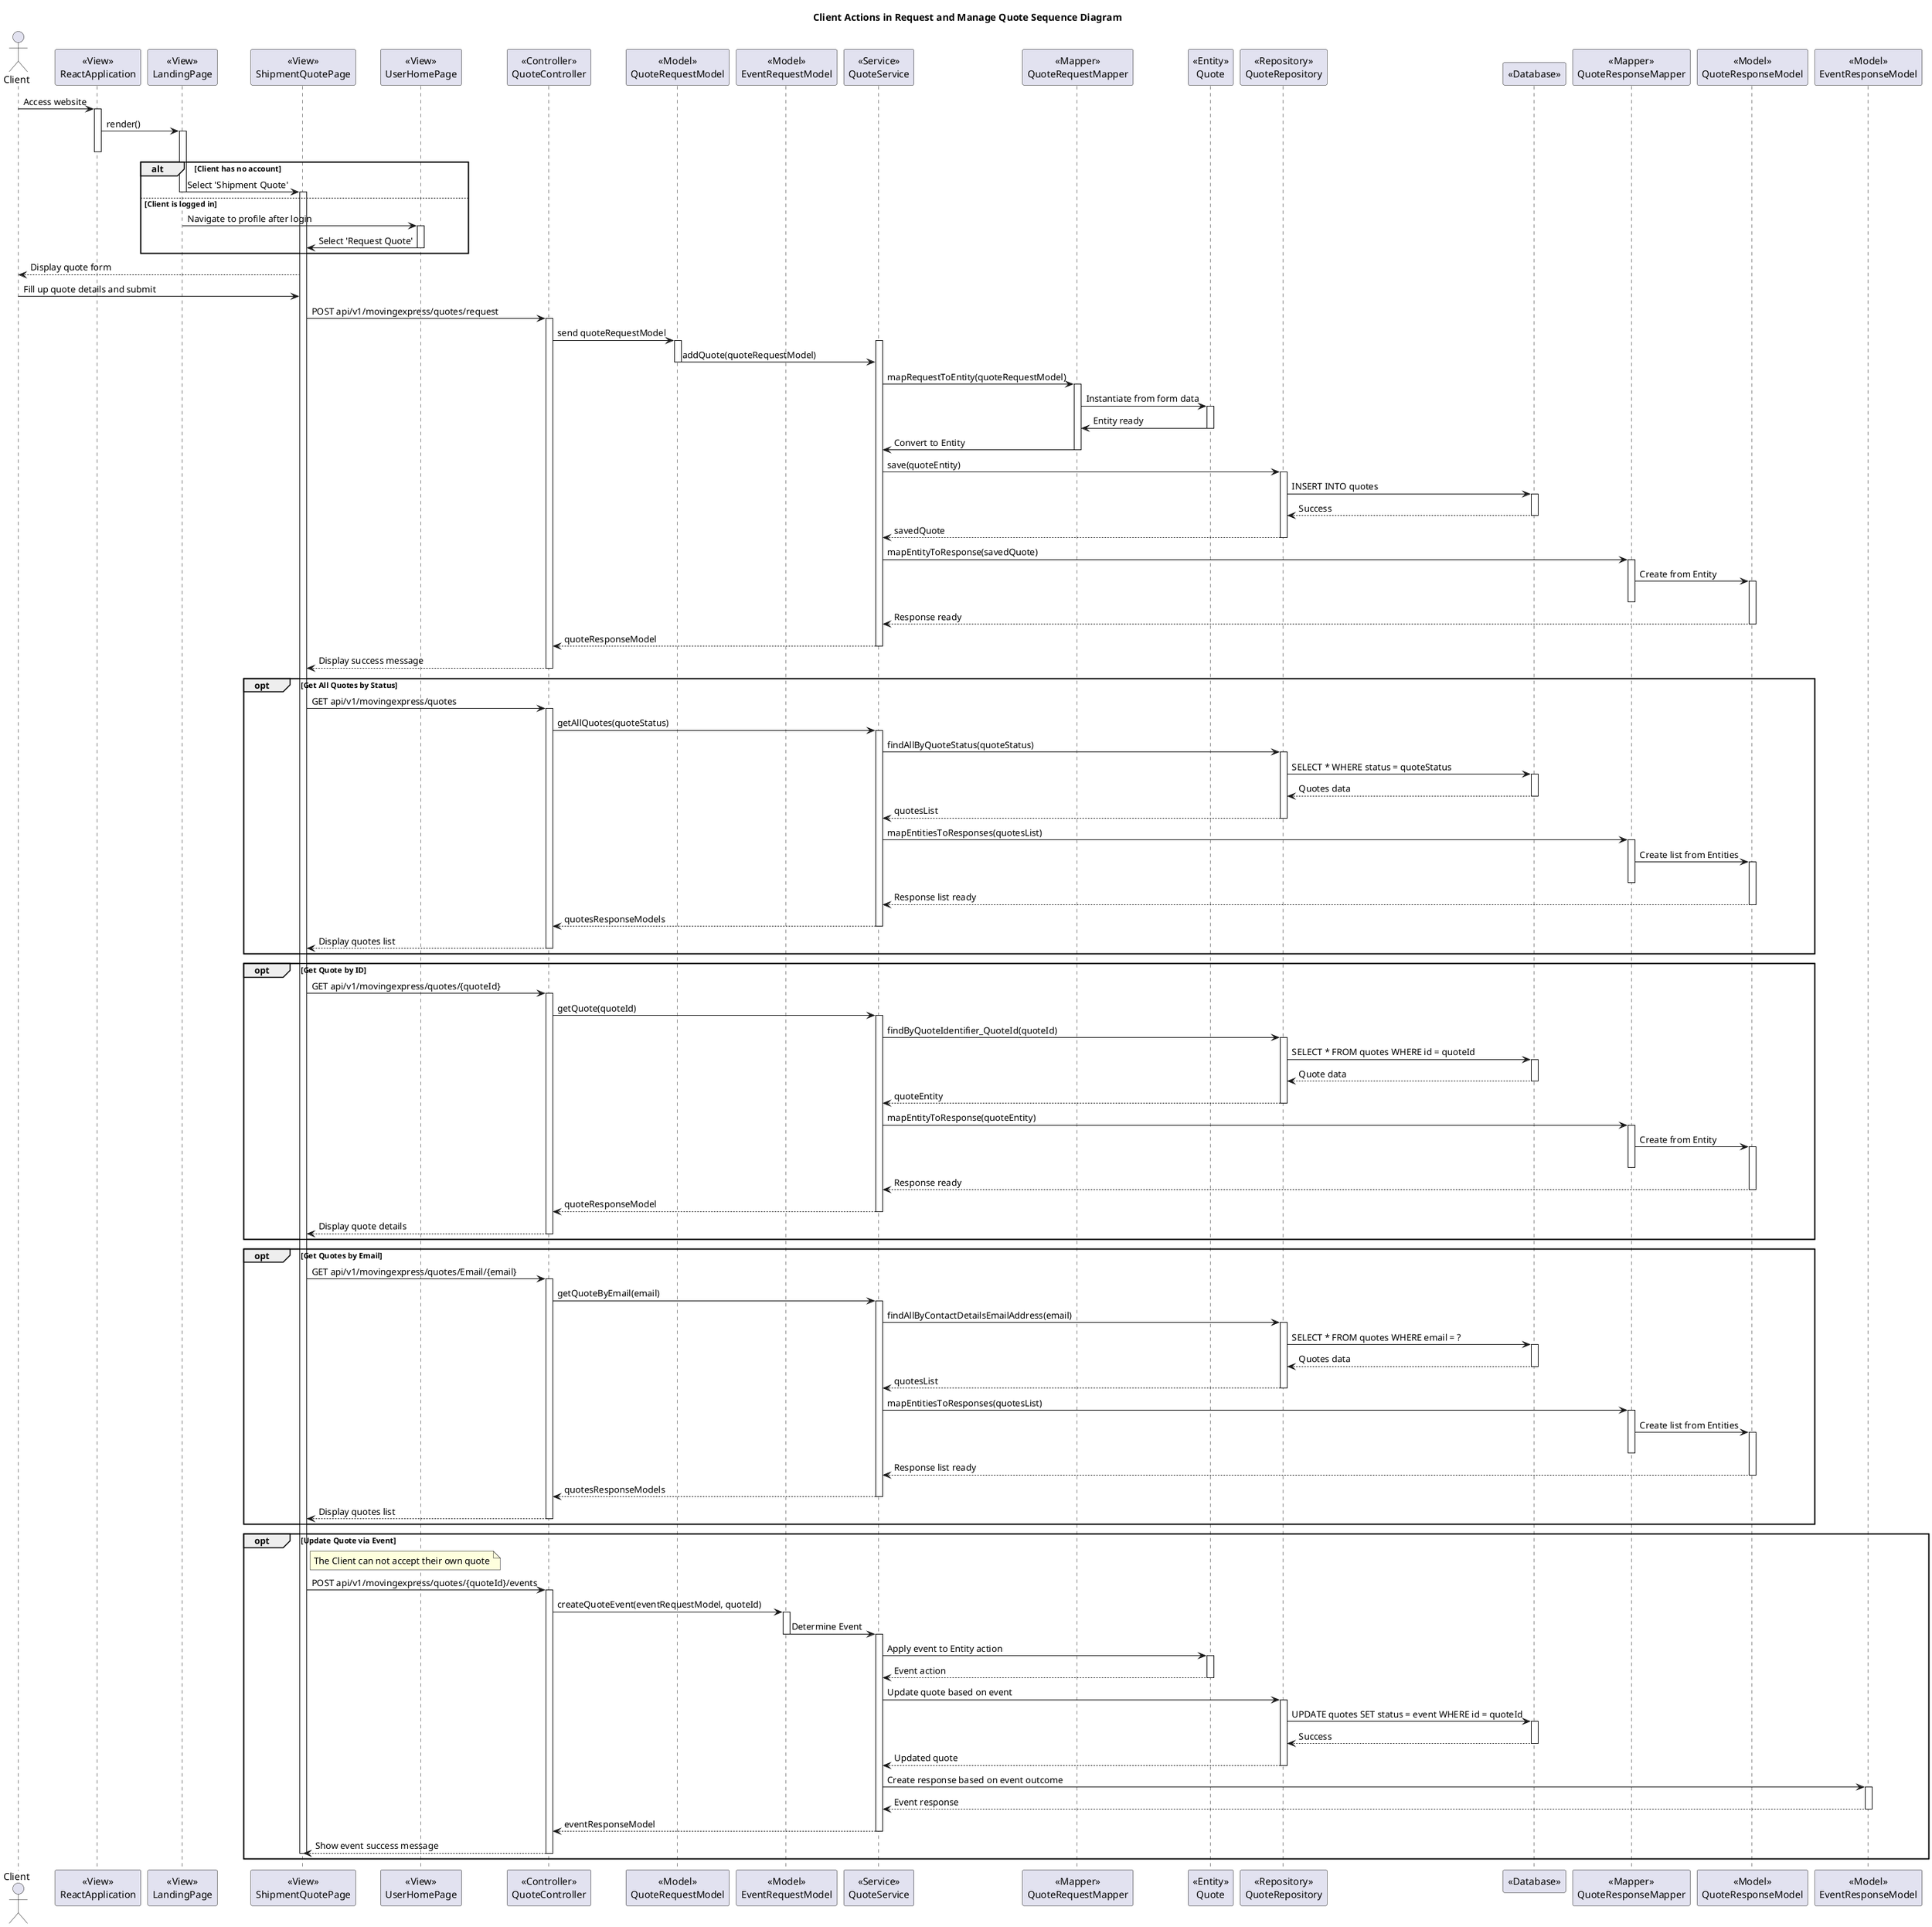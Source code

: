 @startuml
title Client Actions in Request and Manage Quote Sequence Diagram

actor Client

participant ReactApplication as "<<View>>\nReactApplication"
participant LandingPage as "<<View>>\nLandingPage"
participant ShipmentQuotePage as "<<View>>\nShipmentQuotePage"
participant UserHomePage as "<<View>>\nUserHomePage"
participant QuoteController as "<<Controller>>\nQuoteController"
participant QuoteRequestModel as "<<Model>>\nQuoteRequestModel"
participant EventRequestModel as "<<Model>>\nEventRequestModel"
participant QuoteService as "<<Service>>\nQuoteService"
participant QuoteRequestMapper as "<<Mapper>>\nQuoteRequestMapper"
participant QuoteEntity as "<<Entity>>\nQuote"
participant QuoteRepository as "<<Repository>>\nQuoteRepository"
participant Database as "<<Database>>"
participant QuoteResponseMapper as "<<Mapper>>\nQuoteResponseMapper"
participant QuoteResponseModel as "<<Model>>\nQuoteResponseModel"
participant EventResponseModel as "<<Model>>\nEventResponseModel"

Client -> ReactApplication : Access website
activate ReactApplication

ReactApplication -> LandingPage : render()
activate LandingPage
deactivate ReactApplication

alt Client has no account
    LandingPage -> ShipmentQuotePage : Select 'Shipment Quote'
    deactivate LandingPage
    activate ShipmentQuotePage
else Client is logged in
    LandingPage -> UserHomePage : Navigate to profile after login
    deactivate LandingPage
    activate UserHomePage
    UserHomePage -> ShipmentQuotePage : Select 'Request Quote'
    deactivate UserHomePage
end


deactivate LandingPage

ShipmentQuotePage --> Client : Display quote form
Client -> ShipmentQuotePage : Fill up quote details and submit

ShipmentQuotePage -> QuoteController : POST api/v1/movingexpress/quotes/request
activate QuoteController

QuoteController -> QuoteRequestModel : send quoteRequestModel
activate QuoteService
activate QuoteRequestModel
QuoteRequestModel -> QuoteService : addQuote(quoteRequestModel)
deactivate QuoteRequestModel

QuoteService -> QuoteRequestMapper : mapRequestToEntity(quoteRequestModel)
activate QuoteRequestMapper

QuoteRequestMapper -> QuoteEntity : Instantiate from form data
activate QuoteEntity

QuoteEntity -> QuoteRequestMapper : Entity ready
deactivate QuoteEntity
QuoteRequestMapper -> QuoteService : Convert to Entity
deactivate QuoteRequestMapper
deactivate QuoteRequestModel


QuoteService -> QuoteRepository : save(quoteEntity)
activate QuoteRepository
QuoteRepository -> Database : INSERT INTO quotes
activate Database
Database --> QuoteRepository : Success
deactivate Database
QuoteRepository --> QuoteService : savedQuote
deactivate QuoteRepository

QuoteService -> QuoteResponseMapper : mapEntityToResponse(savedQuote)
activate QuoteResponseMapper
QuoteResponseMapper -> QuoteResponseModel : Create from Entity
activate QuoteResponseModel
deactivate QuoteResponseMapper
QuoteResponseModel --> QuoteService : Response ready
deactivate QuoteResponseModel

QuoteService --> QuoteController : quoteResponseModel
deactivate QuoteService
QuoteController --> ShipmentQuotePage : Display success message
deactivate QuoteController

opt Get All Quotes by Status
    ShipmentQuotePage -> QuoteController : GET api/v1/movingexpress/quotes
    activate QuoteController

    QuoteController -> QuoteService : getAllQuotes(quoteStatus)
    activate QuoteService
    QuoteService -> QuoteRepository : findAllByQuoteStatus(quoteStatus)
    activate QuoteRepository
    QuoteRepository -> Database : SELECT * WHERE status = quoteStatus
    activate Database
    Database --> QuoteRepository : Quotes data
    deactivate Database
    QuoteRepository --> QuoteService : quotesList
    deactivate QuoteRepository

    QuoteService -> QuoteResponseMapper : mapEntitiesToResponses(quotesList)
    activate QuoteResponseMapper
    QuoteResponseMapper -> QuoteResponseModel : Create list from Entities
    activate QuoteResponseModel
    deactivate QuoteResponseMapper
    QuoteResponseModel --> QuoteService : Response list ready
    deactivate QuoteResponseModel

    QuoteService --> QuoteController : quotesResponseModels
    deactivate QuoteService
    QuoteController --> ShipmentQuotePage : Display quotes list
    deactivate QuoteController
end

opt Get Quote by ID
    ShipmentQuotePage -> QuoteController : GET api/v1/movingexpress/quotes/{quoteId}
    activate QuoteController

    QuoteController -> QuoteService : getQuote(quoteId)
    activate QuoteService
    QuoteService -> QuoteRepository : findByQuoteIdentifier_QuoteId(quoteId)
    activate QuoteRepository
    QuoteRepository -> Database : SELECT * FROM quotes WHERE id = quoteId
    activate Database
    Database --> QuoteRepository : Quote data
    deactivate Database
    QuoteRepository --> QuoteService : quoteEntity
    deactivate QuoteRepository

    QuoteService -> QuoteResponseMapper : mapEntityToResponse(quoteEntity)
    activate QuoteResponseMapper
    QuoteResponseMapper -> QuoteResponseModel : Create from Entity
    activate QuoteResponseModel
    deactivate QuoteResponseMapper
    QuoteResponseModel --> QuoteService : Response ready
    deactivate QuoteResponseModel

    QuoteService --> QuoteController : quoteResponseModel
    deactivate QuoteService
    QuoteController --> ShipmentQuotePage : Display quote details
    deactivate QuoteController
end

opt Get Quotes by Email
    ShipmentQuotePage -> QuoteController : GET api/v1/movingexpress/quotes/Email/{email}
    activate QuoteController

    QuoteController -> QuoteService : getQuoteByEmail(email)
    activate QuoteService

    QuoteService -> QuoteRepository : findAllByContactDetailsEmailAddress(email)
    activate QuoteRepository
    QuoteRepository -> Database : SELECT * FROM quotes WHERE email = ?
    activate Database
    Database --> QuoteRepository : Quotes data
    deactivate Database
    QuoteRepository --> QuoteService : quotesList
    deactivate QuoteRepository

    QuoteService -> QuoteResponseMapper : mapEntitiesToResponses(quotesList)
    activate QuoteResponseMapper
    QuoteResponseMapper -> QuoteResponseModel : Create list from Entities
    activate QuoteResponseModel
    deactivate QuoteResponseMapper
    QuoteResponseModel --> QuoteService : Response list ready
    deactivate QuoteResponseModel

    QuoteService --> QuoteController : quotesResponseModels
    deactivate QuoteService
    QuoteController --> ShipmentQuotePage : Display quotes list
    deactivate QuoteController
end

opt Update Quote via Event
    note right of ShipmentQuotePage : The Client can not accept their own quote

    ShipmentQuotePage -> QuoteController : POST api/v1/movingexpress/quotes/{quoteId}/events
    activate QuoteController

    QuoteController -> EventRequestModel : createQuoteEvent(eventRequestModel, quoteId)
    activate EventRequestModel
    EventRequestModel -> QuoteService : Determine Event
    deactivate EventRequestModel

    activate QuoteService

    QuoteService -> QuoteEntity : Apply event to Entity action
    activate QuoteEntity
    QuoteEntity --> QuoteService : Event action
    deactivate QuoteEntity

    QuoteService -> QuoteRepository : Update quote based on event
    activate QuoteRepository
    QuoteRepository -> Database : UPDATE quotes SET status = event WHERE id = quoteId
    activate Database
    Database --> QuoteRepository : Success
    deactivate Database
    QuoteRepository --> QuoteService : Updated quote
    deactivate QuoteRepository

    QuoteService -> EventResponseModel : Create response based on event outcome
    activate EventResponseModel
    EventResponseModel --> QuoteService : Event response
    deactivate EventResponseModel

    QuoteService --> QuoteController : eventResponseModel
    deactivate QuoteService
    QuoteController --> ShipmentQuotePage : Show event success message
    deactivate QuoteController
    deactivate ShipmentQuotePage
end


@enduml
